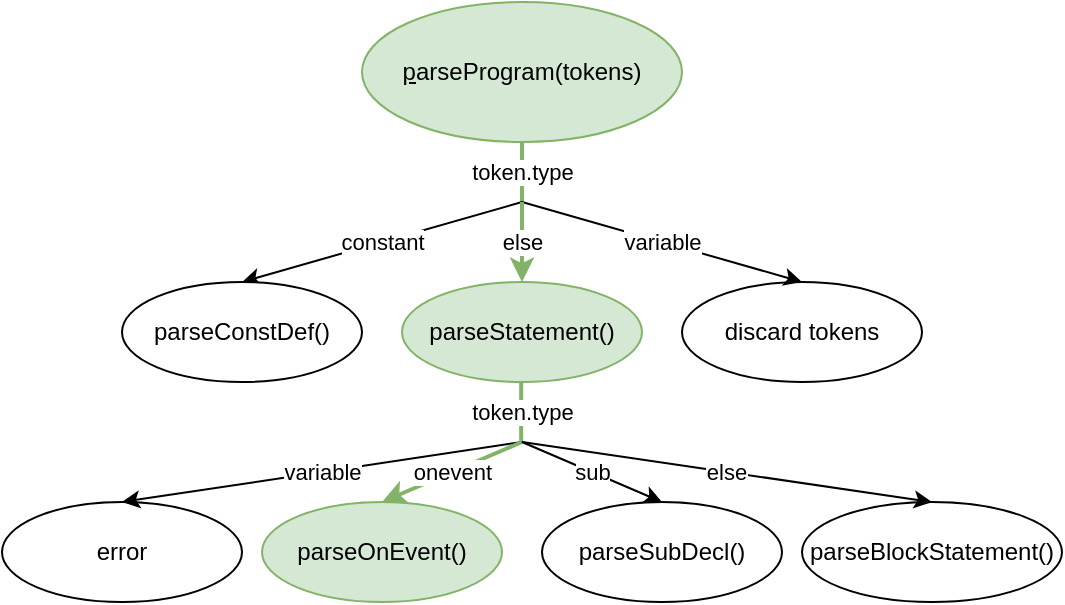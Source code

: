 <mxfile version="12.5.1"><diagram id="hhm5XcoVyjjIKbuViVci" name="Page-1"><mxGraphModel dx="1032" dy="903" grid="1" gridSize="10" guides="1" tooltips="1" connect="1" arrows="1" fold="1" page="1" pageScale="1" pageWidth="1169" pageHeight="827" math="0" shadow="0"><root><mxCell id="0"/><mxCell id="1" parent="0"/><mxCell id="8rqjai6tIR-exA83SKGe-45" value="&lt;u&gt;p&lt;/u&gt;arseProgram(tokens)" style="ellipse;whiteSpace=wrap;html=1;fillColor=#d5e8d4;strokeColor=#82b366;" parent="1" vertex="1"><mxGeometry x="190" y="60" width="160" height="70" as="geometry"/></mxCell><mxCell id="8rqjai6tIR-exA83SKGe-46" value="token.type" style="endArrow=none;html=1;exitX=0.5;exitY=1;exitDx=0;exitDy=0;endFill=0;fillColor=#d5e8d4;strokeColor=#82b366;strokeWidth=2;" parent="1" source="8rqjai6tIR-exA83SKGe-45" edge="1"><mxGeometry width="50" height="50" relative="1" as="geometry"><mxPoint x="190" y="220" as="sourcePoint"/><mxPoint x="270" y="160" as="targetPoint"/></mxGeometry></mxCell><mxCell id="8rqjai6tIR-exA83SKGe-47" value="constant" style="endArrow=classic;html=1;entryX=0.5;entryY=0;entryDx=0;entryDy=0;" parent="1" target="8rqjai6tIR-exA83SKGe-48" edge="1"><mxGeometry width="50" height="50" relative="1" as="geometry"><mxPoint x="270" y="160" as="sourcePoint"/><mxPoint x="130" y="200" as="targetPoint"/></mxGeometry></mxCell><mxCell id="8rqjai6tIR-exA83SKGe-48" value="parseConstDef()" style="ellipse;whiteSpace=wrap;html=1;" parent="1" vertex="1"><mxGeometry x="70" y="200" width="120" height="50" as="geometry"/></mxCell><mxCell id="8rqjai6tIR-exA83SKGe-49" value="discard tokens" style="ellipse;whiteSpace=wrap;html=1;" parent="1" vertex="1"><mxGeometry x="350" y="200" width="120" height="50" as="geometry"/></mxCell><mxCell id="8rqjai6tIR-exA83SKGe-50" value="variable" style="endArrow=classic;html=1;entryX=0.5;entryY=0;entryDx=0;entryDy=0;" parent="1" target="8rqjai6tIR-exA83SKGe-49" edge="1"><mxGeometry width="50" height="50" relative="1" as="geometry"><mxPoint x="270" y="160" as="sourcePoint"/><mxPoint x="430" y="150" as="targetPoint"/></mxGeometry></mxCell><mxCell id="8rqjai6tIR-exA83SKGe-51" value="parseStatement()" style="ellipse;whiteSpace=wrap;html=1;fillColor=#d5e8d4;strokeColor=#82b366;" parent="1" vertex="1"><mxGeometry x="210" y="200" width="120" height="50" as="geometry"/></mxCell><mxCell id="8rqjai6tIR-exA83SKGe-52" value="else" style="endArrow=classic;html=1;entryX=0.5;entryY=0;entryDx=0;entryDy=0;fillColor=#d5e8d4;strokeColor=#82b366;strokeWidth=2;" parent="1" target="8rqjai6tIR-exA83SKGe-51" edge="1"><mxGeometry width="50" height="50" relative="1" as="geometry"><mxPoint x="270" y="160" as="sourcePoint"/><mxPoint x="560" y="110" as="targetPoint"/></mxGeometry></mxCell><mxCell id="8rqjai6tIR-exA83SKGe-53" value="" style="endArrow=classic;html=1;" parent="1" source="8rqjai6tIR-exA83SKGe-59" edge="1"><mxGeometry width="50" height="50" relative="1" as="geometry"><mxPoint x="300" y="370" as="sourcePoint"/><mxPoint x="350" y="320" as="targetPoint"/></mxGeometry></mxCell><mxCell id="8rqjai6tIR-exA83SKGe-56" value="token.type" style="endArrow=none;html=1;exitX=0.5;exitY=1;exitDx=0;exitDy=0;endFill=0;fillColor=#d5e8d4;strokeColor=#82b366;strokeWidth=2;" parent="1" edge="1"><mxGeometry width="50" height="50" relative="1" as="geometry"><mxPoint x="269.58" y="250" as="sourcePoint"/><mxPoint x="269.58" y="280" as="targetPoint"/></mxGeometry></mxCell><mxCell id="8rqjai6tIR-exA83SKGe-57" value="parseOnEvent()" style="ellipse;whiteSpace=wrap;html=1;fillColor=#d5e8d4;strokeColor=#82b366;" parent="1" vertex="1"><mxGeometry x="140" y="310" width="120" height="50" as="geometry"/></mxCell><mxCell id="8rqjai6tIR-exA83SKGe-58" value="error" style="ellipse;whiteSpace=wrap;html=1;" parent="1" vertex="1"><mxGeometry x="10" y="310" width="120" height="50" as="geometry"/></mxCell><mxCell id="8rqjai6tIR-exA83SKGe-59" value="parseSubDecl()" style="ellipse;whiteSpace=wrap;html=1;" parent="1" vertex="1"><mxGeometry x="280" y="310" width="120" height="50" as="geometry"/></mxCell><mxCell id="8rqjai6tIR-exA83SKGe-60" value="variable" style="endArrow=classic;html=1;entryX=0.5;entryY=0;entryDx=0;entryDy=0;" parent="1" target="8rqjai6tIR-exA83SKGe-58" edge="1"><mxGeometry width="50" height="50" relative="1" as="geometry"><mxPoint x="270" y="280" as="sourcePoint"/><mxPoint x="300" y="390" as="targetPoint"/></mxGeometry></mxCell><mxCell id="8rqjai6tIR-exA83SKGe-61" value="parseBlockStatement()" style="ellipse;whiteSpace=wrap;html=1;" parent="1" vertex="1"><mxGeometry x="410" y="310" width="130" height="50" as="geometry"/></mxCell><mxCell id="8rqjai6tIR-exA83SKGe-62" value="onevent" style="endArrow=classic;html=1;entryX=0.5;entryY=0;entryDx=0;entryDy=0;fillColor=#d5e8d4;strokeColor=#82b366;strokeWidth=2;" parent="1" target="8rqjai6tIR-exA83SKGe-57" edge="1"><mxGeometry width="50" height="50" relative="1" as="geometry"><mxPoint x="270" y="280" as="sourcePoint"/><mxPoint x="360" y="390" as="targetPoint"/></mxGeometry></mxCell><mxCell id="8rqjai6tIR-exA83SKGe-63" value="sub" style="endArrow=classic;html=1;entryX=0.5;entryY=0;entryDx=0;entryDy=0;" parent="1" target="8rqjai6tIR-exA83SKGe-59" edge="1"><mxGeometry width="50" height="50" relative="1" as="geometry"><mxPoint x="270" y="280" as="sourcePoint"/><mxPoint x="380" y="390" as="targetPoint"/></mxGeometry></mxCell><mxCell id="8rqjai6tIR-exA83SKGe-64" value="else" style="endArrow=classic;html=1;entryX=0.5;entryY=0;entryDx=0;entryDy=0;" parent="1" target="8rqjai6tIR-exA83SKGe-61" edge="1"><mxGeometry width="50" height="50" relative="1" as="geometry"><mxPoint x="270" y="280" as="sourcePoint"/><mxPoint x="510" y="400" as="targetPoint"/></mxGeometry></mxCell></root></mxGraphModel></diagram></mxfile>
